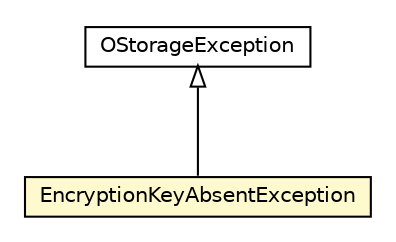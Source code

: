 #!/usr/local/bin/dot
#
# Class diagram 
# Generated by UMLGraph version R5_6-24-gf6e263 (http://www.umlgraph.org/)
#

digraph G {
	edge [fontname="Helvetica",fontsize=10,labelfontname="Helvetica",labelfontsize=10];
	node [fontname="Helvetica",fontsize=10,shape=plaintext];
	nodesep=0.25;
	ranksep=0.5;
	// com.orientechnologies.orient.core.exception.EncryptionKeyAbsentException
	c1111272 [label=<<table title="com.orientechnologies.orient.core.exception.EncryptionKeyAbsentException" border="0" cellborder="1" cellspacing="0" cellpadding="2" port="p" bgcolor="lemonChiffon" href="./EncryptionKeyAbsentException.html">
		<tr><td><table border="0" cellspacing="0" cellpadding="1">
<tr><td align="center" balign="center"> EncryptionKeyAbsentException </td></tr>
		</table></td></tr>
		</table>>, URL="./EncryptionKeyAbsentException.html", fontname="Helvetica", fontcolor="black", fontsize=10.0];
	// com.orientechnologies.orient.core.exception.OStorageException
	c1111285 [label=<<table title="com.orientechnologies.orient.core.exception.OStorageException" border="0" cellborder="1" cellspacing="0" cellpadding="2" port="p" href="./OStorageException.html">
		<tr><td><table border="0" cellspacing="0" cellpadding="1">
<tr><td align="center" balign="center"> OStorageException </td></tr>
		</table></td></tr>
		</table>>, URL="./OStorageException.html", fontname="Helvetica", fontcolor="black", fontsize=10.0];
	//com.orientechnologies.orient.core.exception.EncryptionKeyAbsentException extends com.orientechnologies.orient.core.exception.OStorageException
	c1111285:p -> c1111272:p [dir=back,arrowtail=empty];
}


